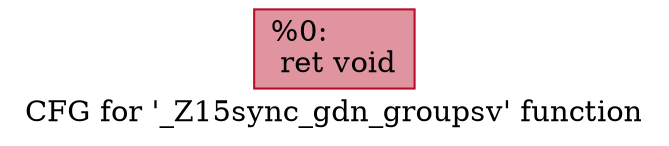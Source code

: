 digraph "CFG for '_Z15sync_gdn_groupsv' function" {
	label="CFG for '_Z15sync_gdn_groupsv' function";

	Node0x50dd1c0 [shape=record,color="#b70d28ff", style=filled, fillcolor="#b70d2870",label="{%0:\l  ret void\l}"];
}
